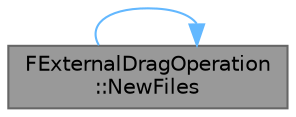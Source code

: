 digraph "FExternalDragOperation::NewFiles"
{
 // INTERACTIVE_SVG=YES
 // LATEX_PDF_SIZE
  bgcolor="transparent";
  edge [fontname=Helvetica,fontsize=10,labelfontname=Helvetica,labelfontsize=10];
  node [fontname=Helvetica,fontsize=10,shape=box,height=0.2,width=0.4];
  rankdir="RL";
  Node1 [id="Node000001",label="FExternalDragOperation\l::NewFiles",height=0.2,width=0.4,color="gray40", fillcolor="grey60", style="filled", fontcolor="black",tooltip="Creates a new external file drag operation."];
  Node1 -> Node1 [id="edge1_Node000001_Node000001",dir="back",color="steelblue1",style="solid",tooltip=" "];
}

